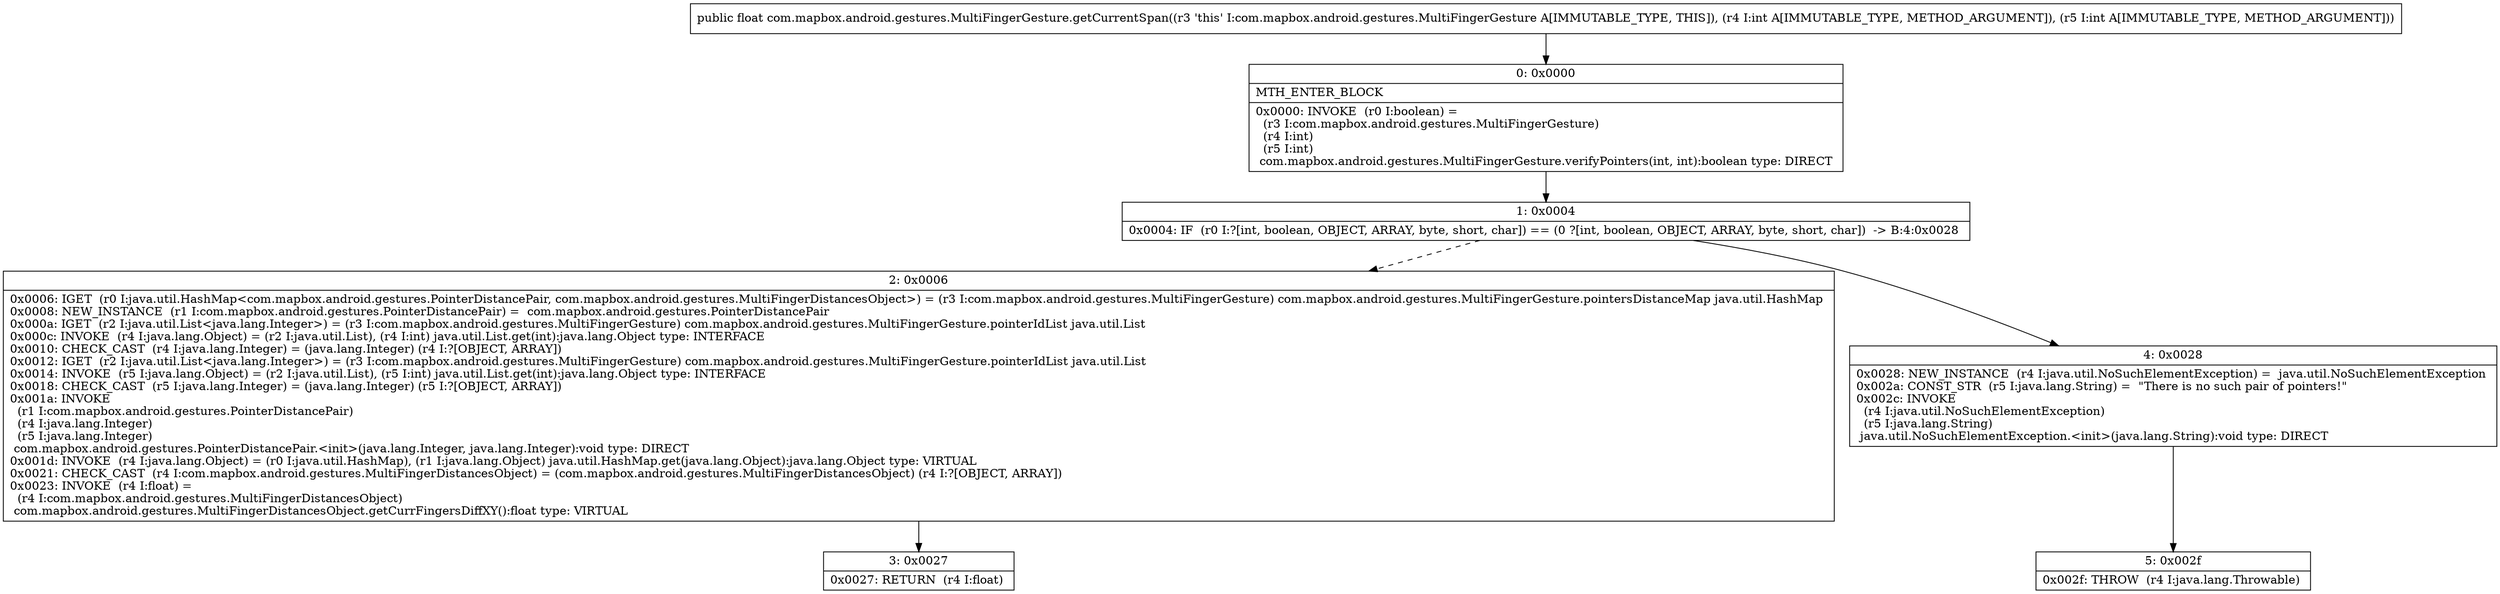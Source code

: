 digraph "CFG forcom.mapbox.android.gestures.MultiFingerGesture.getCurrentSpan(II)F" {
Node_0 [shape=record,label="{0\:\ 0x0000|MTH_ENTER_BLOCK\l|0x0000: INVOKE  (r0 I:boolean) = \l  (r3 I:com.mapbox.android.gestures.MultiFingerGesture)\l  (r4 I:int)\l  (r5 I:int)\l com.mapbox.android.gestures.MultiFingerGesture.verifyPointers(int, int):boolean type: DIRECT \l}"];
Node_1 [shape=record,label="{1\:\ 0x0004|0x0004: IF  (r0 I:?[int, boolean, OBJECT, ARRAY, byte, short, char]) == (0 ?[int, boolean, OBJECT, ARRAY, byte, short, char])  \-\> B:4:0x0028 \l}"];
Node_2 [shape=record,label="{2\:\ 0x0006|0x0006: IGET  (r0 I:java.util.HashMap\<com.mapbox.android.gestures.PointerDistancePair, com.mapbox.android.gestures.MultiFingerDistancesObject\>) = (r3 I:com.mapbox.android.gestures.MultiFingerGesture) com.mapbox.android.gestures.MultiFingerGesture.pointersDistanceMap java.util.HashMap \l0x0008: NEW_INSTANCE  (r1 I:com.mapbox.android.gestures.PointerDistancePair) =  com.mapbox.android.gestures.PointerDistancePair \l0x000a: IGET  (r2 I:java.util.List\<java.lang.Integer\>) = (r3 I:com.mapbox.android.gestures.MultiFingerGesture) com.mapbox.android.gestures.MultiFingerGesture.pointerIdList java.util.List \l0x000c: INVOKE  (r4 I:java.lang.Object) = (r2 I:java.util.List), (r4 I:int) java.util.List.get(int):java.lang.Object type: INTERFACE \l0x0010: CHECK_CAST  (r4 I:java.lang.Integer) = (java.lang.Integer) (r4 I:?[OBJECT, ARRAY]) \l0x0012: IGET  (r2 I:java.util.List\<java.lang.Integer\>) = (r3 I:com.mapbox.android.gestures.MultiFingerGesture) com.mapbox.android.gestures.MultiFingerGesture.pointerIdList java.util.List \l0x0014: INVOKE  (r5 I:java.lang.Object) = (r2 I:java.util.List), (r5 I:int) java.util.List.get(int):java.lang.Object type: INTERFACE \l0x0018: CHECK_CAST  (r5 I:java.lang.Integer) = (java.lang.Integer) (r5 I:?[OBJECT, ARRAY]) \l0x001a: INVOKE  \l  (r1 I:com.mapbox.android.gestures.PointerDistancePair)\l  (r4 I:java.lang.Integer)\l  (r5 I:java.lang.Integer)\l com.mapbox.android.gestures.PointerDistancePair.\<init\>(java.lang.Integer, java.lang.Integer):void type: DIRECT \l0x001d: INVOKE  (r4 I:java.lang.Object) = (r0 I:java.util.HashMap), (r1 I:java.lang.Object) java.util.HashMap.get(java.lang.Object):java.lang.Object type: VIRTUAL \l0x0021: CHECK_CAST  (r4 I:com.mapbox.android.gestures.MultiFingerDistancesObject) = (com.mapbox.android.gestures.MultiFingerDistancesObject) (r4 I:?[OBJECT, ARRAY]) \l0x0023: INVOKE  (r4 I:float) = \l  (r4 I:com.mapbox.android.gestures.MultiFingerDistancesObject)\l com.mapbox.android.gestures.MultiFingerDistancesObject.getCurrFingersDiffXY():float type: VIRTUAL \l}"];
Node_3 [shape=record,label="{3\:\ 0x0027|0x0027: RETURN  (r4 I:float) \l}"];
Node_4 [shape=record,label="{4\:\ 0x0028|0x0028: NEW_INSTANCE  (r4 I:java.util.NoSuchElementException) =  java.util.NoSuchElementException \l0x002a: CONST_STR  (r5 I:java.lang.String) =  \"There is no such pair of pointers!\" \l0x002c: INVOKE  \l  (r4 I:java.util.NoSuchElementException)\l  (r5 I:java.lang.String)\l java.util.NoSuchElementException.\<init\>(java.lang.String):void type: DIRECT \l}"];
Node_5 [shape=record,label="{5\:\ 0x002f|0x002f: THROW  (r4 I:java.lang.Throwable) \l}"];
MethodNode[shape=record,label="{public float com.mapbox.android.gestures.MultiFingerGesture.getCurrentSpan((r3 'this' I:com.mapbox.android.gestures.MultiFingerGesture A[IMMUTABLE_TYPE, THIS]), (r4 I:int A[IMMUTABLE_TYPE, METHOD_ARGUMENT]), (r5 I:int A[IMMUTABLE_TYPE, METHOD_ARGUMENT])) }"];
MethodNode -> Node_0;
Node_0 -> Node_1;
Node_1 -> Node_2[style=dashed];
Node_1 -> Node_4;
Node_2 -> Node_3;
Node_4 -> Node_5;
}

